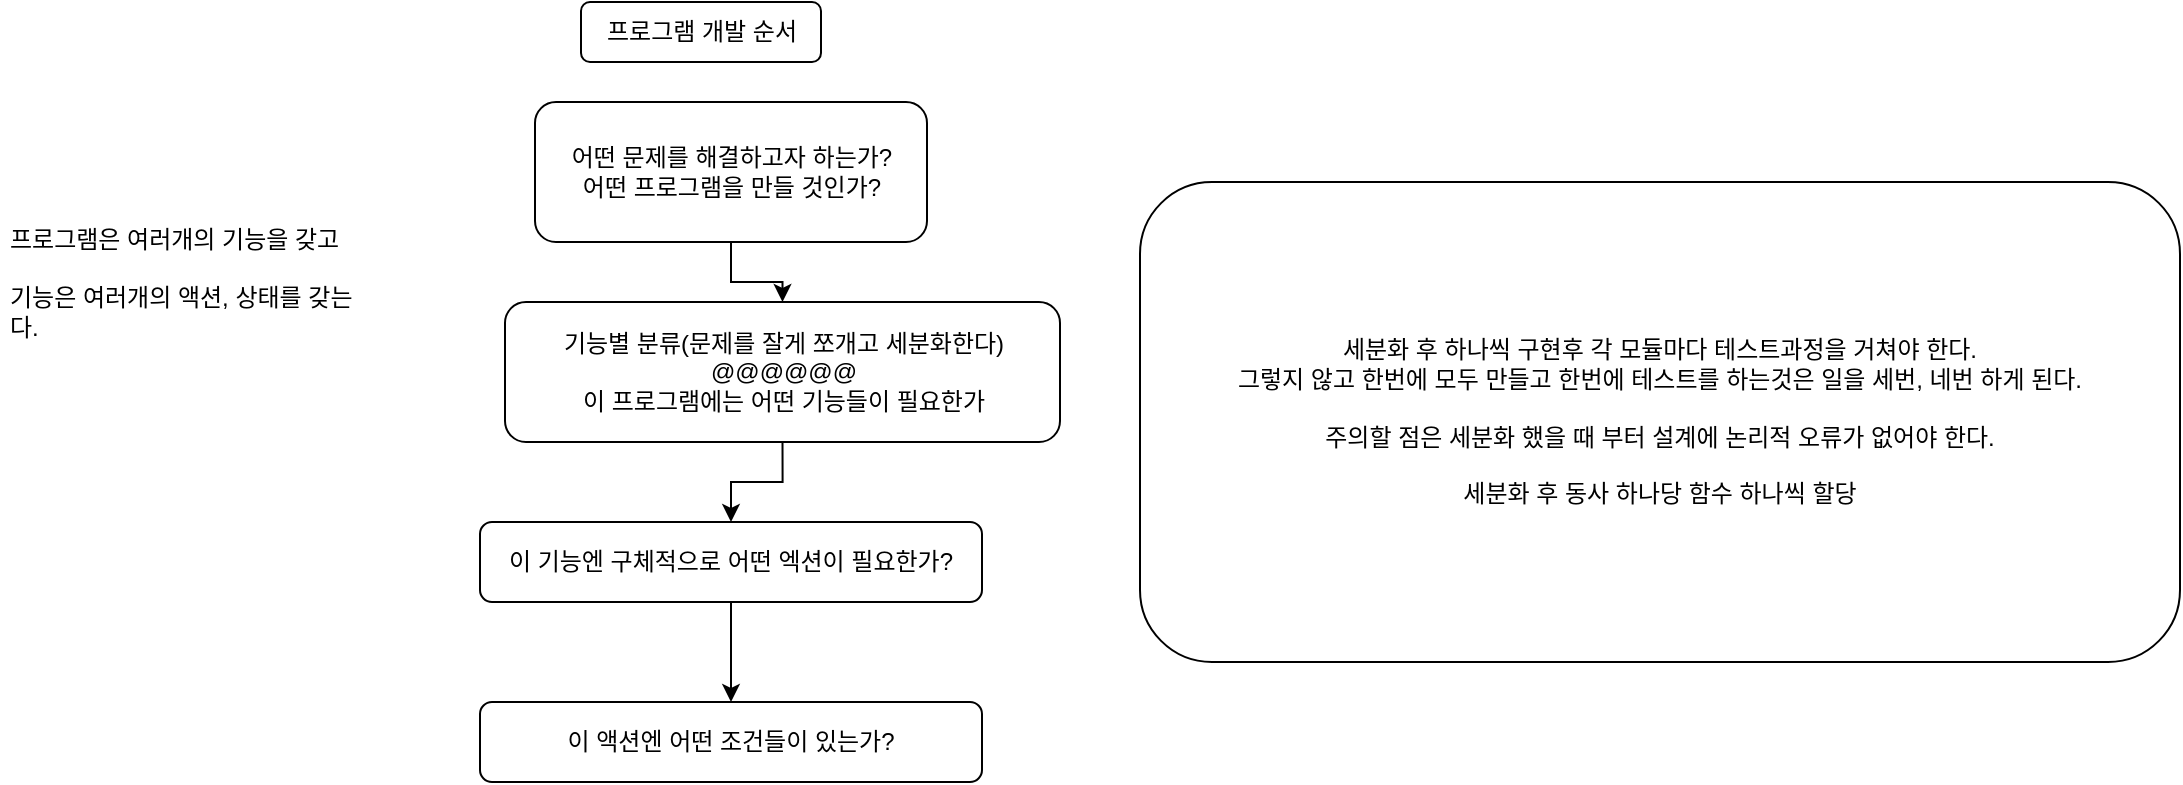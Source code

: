 <mxfile version="22.0.2" type="device">
  <diagram id="C5RBs43oDa-KdzZeNtuy" name="Page-1">
    <mxGraphModel dx="1418" dy="828" grid="1" gridSize="10" guides="1" tooltips="1" connect="1" arrows="1" fold="1" page="1" pageScale="1" pageWidth="827" pageHeight="1169" math="0" shadow="0">
      <root>
        <mxCell id="WIyWlLk6GJQsqaUBKTNV-0" />
        <mxCell id="WIyWlLk6GJQsqaUBKTNV-1" parent="WIyWlLk6GJQsqaUBKTNV-0" />
        <mxCell id="RX2QMKv87wwmbG2hRjAb-2" value="기능별 분류(문제를 잘게 쪼개고 세분화한다)&lt;br&gt;@@@@@@&lt;br&gt;이 프로그램에는 어떤 기능들이 필요한가" style="rounded=1;whiteSpace=wrap;html=1;" parent="WIyWlLk6GJQsqaUBKTNV-1" vertex="1">
          <mxGeometry x="272.5" y="170" width="277.5" height="70" as="geometry" />
        </mxCell>
        <mxCell id="RX2QMKv87wwmbG2hRjAb-1" value="프로그램 개발 순서" style="rounded=1;whiteSpace=wrap;html=1;" parent="WIyWlLk6GJQsqaUBKTNV-1" vertex="1">
          <mxGeometry x="310.5" y="20" width="120" height="30" as="geometry" />
        </mxCell>
        <mxCell id="RX2QMKv87wwmbG2hRjAb-5" style="edgeStyle=orthogonalEdgeStyle;rounded=0;orthogonalLoop=1;jettySize=auto;html=1;exitX=0.5;exitY=1;exitDx=0;exitDy=0;entryX=0.5;entryY=0;entryDx=0;entryDy=0;" parent="WIyWlLk6GJQsqaUBKTNV-1" source="RX2QMKv87wwmbG2hRjAb-2" target="RX2QMKv87wwmbG2hRjAb-3" edge="1">
          <mxGeometry relative="1" as="geometry" />
        </mxCell>
        <mxCell id="z50qVwQU5YurgJMq-t4P-3" style="edgeStyle=orthogonalEdgeStyle;rounded=0;orthogonalLoop=1;jettySize=auto;html=1;exitX=0.5;exitY=1;exitDx=0;exitDy=0;" parent="WIyWlLk6GJQsqaUBKTNV-1" source="RX2QMKv87wwmbG2hRjAb-3" target="z50qVwQU5YurgJMq-t4P-1" edge="1">
          <mxGeometry relative="1" as="geometry" />
        </mxCell>
        <mxCell id="RX2QMKv87wwmbG2hRjAb-3" value="이 기능엔 구체적으로 어떤 엑션이 필요한가?" style="rounded=1;whiteSpace=wrap;html=1;" parent="WIyWlLk6GJQsqaUBKTNV-1" vertex="1">
          <mxGeometry x="260" y="280" width="251" height="40" as="geometry" />
        </mxCell>
        <mxCell id="RX2QMKv87wwmbG2hRjAb-23" value="&lt;h1 style=&quot;font-size: 15px;&quot;&gt;&lt;br&gt;&lt;/h1&gt;&lt;div&gt;&lt;br&gt;&lt;/div&gt;&lt;div&gt;프로그램은 여러개의 기능을 갖고&lt;/div&gt;&lt;div&gt;&lt;br&gt;&lt;/div&gt;&lt;div&gt;기능은 여러개의 액션, 상태를 갖는다.&lt;/div&gt;" style="text;html=1;strokeColor=none;fillColor=none;spacing=5;spacingTop=-20;whiteSpace=wrap;overflow=hidden;rounded=0;" parent="WIyWlLk6GJQsqaUBKTNV-1" vertex="1">
          <mxGeometry x="20" y="90" width="190" height="120" as="geometry" />
        </mxCell>
        <mxCell id="z50qVwQU5YurgJMq-t4P-2" style="edgeStyle=orthogonalEdgeStyle;rounded=0;orthogonalLoop=1;jettySize=auto;html=1;exitX=0.5;exitY=1;exitDx=0;exitDy=0;" parent="WIyWlLk6GJQsqaUBKTNV-1" source="z50qVwQU5YurgJMq-t4P-0" target="RX2QMKv87wwmbG2hRjAb-2" edge="1">
          <mxGeometry relative="1" as="geometry" />
        </mxCell>
        <mxCell id="z50qVwQU5YurgJMq-t4P-0" value="어떤 문제를 해결하고자 하는가?&lt;br&gt;어떤 프로그램을 만들 것인가?" style="rounded=1;whiteSpace=wrap;html=1;" parent="WIyWlLk6GJQsqaUBKTNV-1" vertex="1">
          <mxGeometry x="287.5" y="70" width="196" height="70" as="geometry" />
        </mxCell>
        <mxCell id="z50qVwQU5YurgJMq-t4P-1" value="이 액션엔 어떤 조건들이 있는가?" style="rounded=1;whiteSpace=wrap;html=1;" parent="WIyWlLk6GJQsqaUBKTNV-1" vertex="1">
          <mxGeometry x="260" y="370" width="251" height="40" as="geometry" />
        </mxCell>
        <mxCell id="NWhrZuVlRmnTCL2lv8xB-0" value="세분화 후 하나씩 구현후 각 모듈마다 테스트과정을 거쳐야 한다.&lt;br&gt;그렇지 않고 한번에 모두 만들고 한번에 테스트를 하는것은 일을 세번, 네번 하게 된다.&lt;br&gt;&lt;br&gt;주의할 점은 세분화 했을 때 부터 설계에 논리적 오류가 없어야 한다.&lt;br&gt;&lt;br&gt;세분화 후 동사 하나당 함수 하나씩 할당" style="rounded=1;whiteSpace=wrap;html=1;" parent="WIyWlLk6GJQsqaUBKTNV-1" vertex="1">
          <mxGeometry x="590" y="110" width="520" height="240" as="geometry" />
        </mxCell>
      </root>
    </mxGraphModel>
  </diagram>
</mxfile>
